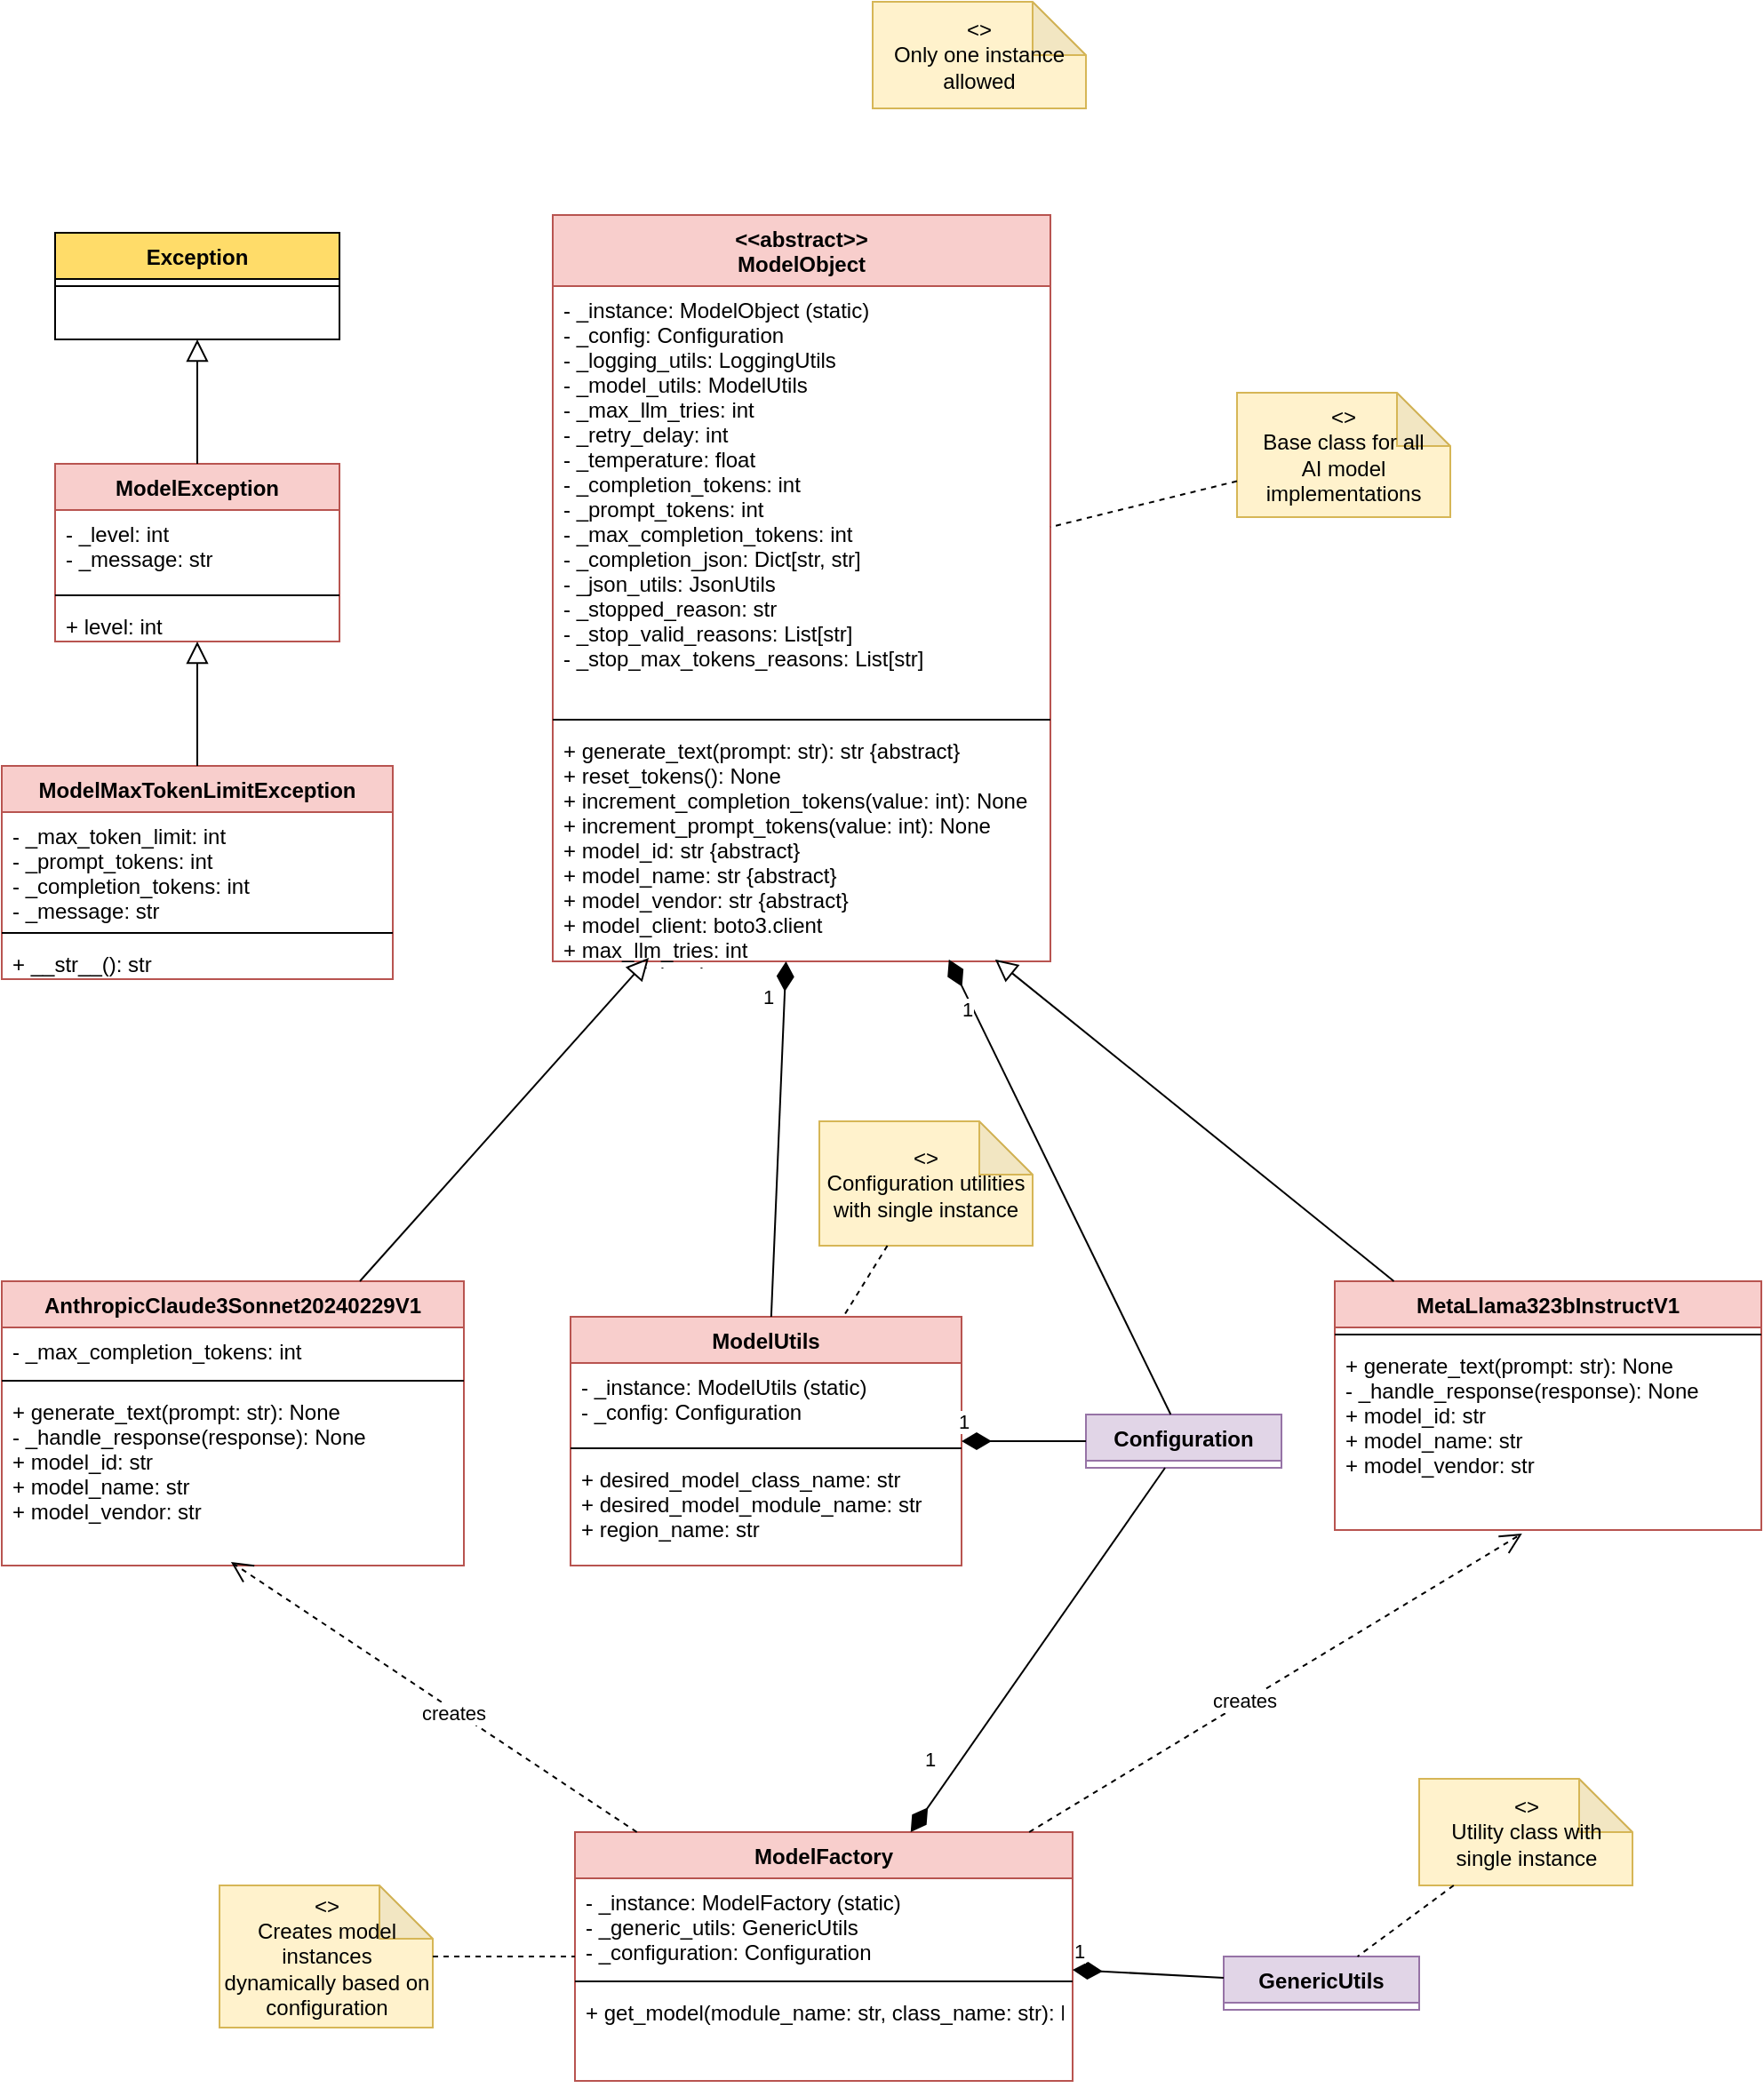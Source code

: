 <mxfile version="27.0.5">
  <diagram id="C5RBs43oDa-KdzZeNtuy" name="Page-1">
    <mxGraphModel dx="1018" dy="691" grid="1" gridSize="10" guides="1" tooltips="1" connect="1" arrows="1" fold="1" page="1" pageScale="1" pageWidth="1200" pageHeight="1600" math="0" shadow="0">
      <root>
        <mxCell id="WIyWlLk6GJQsqaUBKTNV-0" />
        <mxCell id="WIyWlLk6GJQsqaUBKTNV-1" parent="WIyWlLk6GJQsqaUBKTNV-0" />
        <mxCell id="Exception-1" value="Exception" style="swimlane;fontStyle=1;align=center;verticalAlign=top;childLayout=stackLayout;horizontal=1;startSize=26;horizontalStack=0;resizeParent=1;resizeLast=0;collapsible=1;marginBottom=0;rounded=0;shadow=0;strokeWidth=1;fillColor=#FFDC69;" parent="WIyWlLk6GJQsqaUBKTNV-1" vertex="1">
          <mxGeometry x="50" y="260" width="160" height="60" as="geometry" />
        </mxCell>
        <mxCell id="Exception-2" value="" style="line;html=1;strokeWidth=1;align=left;verticalAlign=middle;spacingTop=-1;spacingLeft=3;spacingRight=3;rotatable=0;labelPosition=right;points=[];portConstraint=eastwest;" parent="Exception-1" vertex="1">
          <mxGeometry y="26" width="160" height="8" as="geometry" />
        </mxCell>
        <mxCell id="ModelException-1" value="ModelException" style="swimlane;fontStyle=1;align=center;verticalAlign=top;childLayout=stackLayout;horizontal=1;startSize=26;horizontalStack=0;resizeParent=1;resizeLast=0;collapsible=1;marginBottom=0;rounded=0;shadow=0;strokeWidth=1;fillColor=#f8cecc;strokeColor=#b85450;" parent="WIyWlLk6GJQsqaUBKTNV-1" vertex="1">
          <mxGeometry x="50" y="390" width="160" height="100" as="geometry" />
        </mxCell>
        <mxCell id="ModelException-2" value="- _level: int&#xa;- _message: str" style="text;align=left;verticalAlign=top;spacingLeft=4;spacingRight=4;overflow=hidden;rotatable=0;points=[[0,0.5],[1,0.5]];portConstraint=eastwest;" parent="ModelException-1" vertex="1">
          <mxGeometry y="26" width="160" height="44" as="geometry" />
        </mxCell>
        <mxCell id="ModelException-3" value="" style="line;html=1;strokeWidth=1;align=left;verticalAlign=middle;spacingTop=-1;spacingLeft=3;spacingRight=3;rotatable=0;labelPosition=right;points=[];portConstraint=eastwest;" parent="ModelException-1" vertex="1">
          <mxGeometry y="70" width="160" height="8" as="geometry" />
        </mxCell>
        <mxCell id="ModelException-4" value="+ level: int" style="text;align=left;verticalAlign=top;spacingLeft=4;spacingRight=4;overflow=hidden;rotatable=0;points=[[0,0.5],[1,0.5]];portConstraint=eastwest;" parent="ModelException-1" vertex="1">
          <mxGeometry y="78" width="160" height="22" as="geometry" />
        </mxCell>
        <mxCell id="TokenException-1" value="ModelMaxTokenLimitException" style="swimlane;fontStyle=1;align=center;verticalAlign=top;childLayout=stackLayout;horizontal=1;startSize=26;horizontalStack=0;resizeParent=1;resizeLast=0;collapsible=1;marginBottom=0;rounded=0;shadow=0;strokeWidth=1;fillColor=#f8cecc;strokeColor=#b85450;" parent="WIyWlLk6GJQsqaUBKTNV-1" vertex="1">
          <mxGeometry x="20" y="560" width="220" height="120" as="geometry" />
        </mxCell>
        <mxCell id="TokenException-2" value="- _max_token_limit: int&#xa;- _prompt_tokens: int&#xa;- _completion_tokens: int&#xa;- _message: str" style="text;align=left;verticalAlign=top;spacingLeft=4;spacingRight=4;overflow=hidden;rotatable=0;points=[[0,0.5],[1,0.5]];portConstraint=eastwest;" parent="TokenException-1" vertex="1">
          <mxGeometry y="26" width="220" height="64" as="geometry" />
        </mxCell>
        <mxCell id="TokenException-3" value="" style="line;html=1;strokeWidth=1;align=left;verticalAlign=middle;spacingTop=-1;spacingLeft=3;spacingRight=3;rotatable=0;labelPosition=right;points=[];portConstraint=eastwest;" parent="TokenException-1" vertex="1">
          <mxGeometry y="90" width="220" height="8" as="geometry" />
        </mxCell>
        <mxCell id="TokenException-4" value="+ __str__(): str" style="text;align=left;verticalAlign=top;spacingLeft=4;spacingRight=4;overflow=hidden;rotatable=0;points=[[0,0.5],[1,0.5]];portConstraint=eastwest;" parent="TokenException-1" vertex="1">
          <mxGeometry y="98" width="220" height="22" as="geometry" />
        </mxCell>
        <mxCell id="Config-1" value="Configuration" style="swimlane;fontStyle=1;align=center;verticalAlign=top;childLayout=stackLayout;horizontal=1;startSize=26;horizontalStack=0;resizeParent=1;resizeLast=0;collapsible=1;marginBottom=0;rounded=0;shadow=0;strokeWidth=1;fillColor=#e1d5e7;strokeColor=#9673a6;" parent="WIyWlLk6GJQsqaUBKTNV-1" vertex="1" collapsed="1">
          <mxGeometry x="630" y="925" width="110" height="30" as="geometry">
            <mxRectangle x="650" y="90" width="180" height="120" as="alternateBounds" />
          </mxGeometry>
        </mxCell>
        <mxCell id="Config-2" value="" style="line;html=1;strokeWidth=1;align=left;verticalAlign=middle;spacingTop=-1;spacingLeft=3;spacingRight=3;rotatable=0;labelPosition=right;points=[];portConstraint=eastwest;" parent="Config-1" vertex="1">
          <mxGeometry y="26" width="180" height="8" as="geometry" />
        </mxCell>
        <mxCell id="Config-3" value="+ str_value(key, default): str&#xa;+ int_value(key, min, max, default): int&#xa;+ float_value(key, min, max, default): float&#xa;+ list_value(key, default): List" style="text;align=left;verticalAlign=top;spacingLeft=4;spacingRight=4;overflow=hidden;rotatable=0;points=[[0,0.5],[1,0.5]];portConstraint=eastwest;" parent="Config-1" vertex="1">
          <mxGeometry y="34" width="180" height="86" as="geometry" />
        </mxCell>
        <mxCell id="ModelUtils-1" value="ModelUtils" style="swimlane;fontStyle=1;align=center;verticalAlign=top;childLayout=stackLayout;horizontal=1;startSize=26;horizontalStack=0;resizeParent=1;resizeLast=0;collapsible=1;marginBottom=0;rounded=0;shadow=0;strokeWidth=1;fillColor=#f8cecc;strokeColor=#b85450;" parent="WIyWlLk6GJQsqaUBKTNV-1" vertex="1">
          <mxGeometry x="340" y="870" width="220" height="140" as="geometry" />
        </mxCell>
        <mxCell id="ModelUtils-2" value="- _instance: ModelUtils (static)&#xa;- _config: Configuration" style="text;align=left;verticalAlign=top;spacingLeft=4;spacingRight=4;overflow=hidden;rotatable=0;points=[[0,0.5],[1,0.5]];portConstraint=eastwest;" parent="ModelUtils-1" vertex="1">
          <mxGeometry y="26" width="220" height="44" as="geometry" />
        </mxCell>
        <mxCell id="ModelUtils-3" value="" style="line;html=1;strokeWidth=1;align=left;verticalAlign=middle;spacingTop=-1;spacingLeft=3;spacingRight=3;rotatable=0;labelPosition=right;points=[];portConstraint=eastwest;" parent="ModelUtils-1" vertex="1">
          <mxGeometry y="70" width="220" height="8" as="geometry" />
        </mxCell>
        <mxCell id="ModelUtils-4" value="+ desired_model_class_name: str&#xa;+ desired_model_module_name: str&#xa;+ region_name: str" style="text;align=left;verticalAlign=top;spacingLeft=4;spacingRight=4;overflow=hidden;rotatable=0;points=[[0,0.5],[1,0.5]];portConstraint=eastwest;" parent="ModelUtils-1" vertex="1">
          <mxGeometry y="78" width="220" height="62" as="geometry" />
        </mxCell>
        <mxCell id="ModelObject-1" value="&lt;&lt;abstract&gt;&gt;&#xa;ModelObject" style="swimlane;fontStyle=1;align=center;verticalAlign=top;childLayout=stackLayout;horizontal=1;startSize=40;horizontalStack=0;resizeParent=1;resizeLast=0;collapsible=1;marginBottom=0;rounded=0;shadow=0;strokeWidth=1;fillColor=#f8cecc;strokeColor=#b85450;" parent="WIyWlLk6GJQsqaUBKTNV-1" vertex="1">
          <mxGeometry x="330" y="250" width="280" height="420" as="geometry" />
        </mxCell>
        <mxCell id="ModelObject-2" value="- _instance: ModelObject (static)&#xa;- _config: Configuration&#xa;- _logging_utils: LoggingUtils&#xa;- _model_utils: ModelUtils&#xa;- _max_llm_tries: int&#xa;- _retry_delay: int&#xa;- _temperature: float&#xa;- _completion_tokens: int&#xa;- _prompt_tokens: int&#xa;- _max_completion_tokens: int&#xa;- _completion_json: Dict[str, str]&#xa;- _json_utils: JsonUtils&#xa;- _stopped_reason: str&#xa;- _stop_valid_reasons: List[str]&#xa;- _stop_max_tokens_reasons: List[str]" style="text;align=left;verticalAlign=top;spacingLeft=4;spacingRight=4;overflow=hidden;rotatable=0;points=[[0,0.5],[1,0.5]];portConstraint=eastwest;" parent="ModelObject-1" vertex="1">
          <mxGeometry y="40" width="280" height="240" as="geometry" />
        </mxCell>
        <mxCell id="ModelObject-3" value="" style="line;html=1;strokeWidth=1;align=left;verticalAlign=middle;spacingTop=-1;spacingLeft=3;spacingRight=3;rotatable=0;labelPosition=right;points=[];portConstraint=eastwest;" parent="ModelObject-1" vertex="1">
          <mxGeometry y="280" width="280" height="8" as="geometry" />
        </mxCell>
        <mxCell id="ModelObject-4" value="+ generate_text(prompt: str): str {abstract}&#xa;+ reset_tokens(): None&#xa;+ increment_completion_tokens(value: int): None&#xa;+ increment_prompt_tokens(value: int): None&#xa;+ model_id: str {abstract}&#xa;+ model_name: str {abstract}&#xa;+ model_vendor: str {abstract}&#xa;+ model_client: boto3.client&#xa;+ max_llm_tries: int&#xa;+ retry_delay: int&#xa;+ temperature: float&#xa;+ completion_tokens: int&#xa;+ prompt_tokens: int&#xa;+ max_completion_tokens: int&#xa;+ stop_valid_reasons: List[str]&#xa;+ stopped_reason: str&#xa;+ completion_json: Dict[str, str]" style="text;align=left;verticalAlign=top;spacingLeft=4;spacingRight=4;overflow=hidden;rotatable=0;points=[[0,0.5],[1,0.5]];portConstraint=eastwest;" parent="ModelObject-1" vertex="1">
          <mxGeometry y="288" width="280" height="132" as="geometry" />
        </mxCell>
        <mxCell id="ModelFactory-1" value="ModelFactory" style="swimlane;fontStyle=1;align=center;verticalAlign=top;childLayout=stackLayout;horizontal=1;startSize=26;horizontalStack=0;resizeParent=1;resizeLast=0;collapsible=1;marginBottom=0;rounded=0;shadow=0;strokeWidth=1;fillColor=#f8cecc;strokeColor=#b85450;" parent="WIyWlLk6GJQsqaUBKTNV-1" vertex="1">
          <mxGeometry x="342.5" y="1160" width="280" height="140" as="geometry" />
        </mxCell>
        <mxCell id="ModelFactory-2" value="- _instance: ModelFactory (static)&#xa;- _generic_utils: GenericUtils&#xa;- _configuration: Configuration" style="text;align=left;verticalAlign=top;spacingLeft=4;spacingRight=4;overflow=hidden;rotatable=0;points=[[0,0.5],[1,0.5]];portConstraint=eastwest;" parent="ModelFactory-1" vertex="1">
          <mxGeometry y="26" width="280" height="54" as="geometry" />
        </mxCell>
        <mxCell id="ModelFactory-3" value="" style="line;html=1;strokeWidth=1;align=left;verticalAlign=middle;spacingTop=-1;spacingLeft=3;spacingRight=3;rotatable=0;labelPosition=right;points=[];portConstraint=eastwest;" parent="ModelFactory-1" vertex="1">
          <mxGeometry y="80" width="280" height="8" as="geometry" />
        </mxCell>
        <mxCell id="ModelFactory-4" value="+ get_model(module_name: str, class_name: str): ModelObject" style="text;align=left;verticalAlign=top;spacingLeft=4;spacingRight=4;overflow=hidden;rotatable=0;points=[[0,0.5],[1,0.5]];portConstraint=eastwest;" parent="ModelFactory-1" vertex="1">
          <mxGeometry y="88" width="280" height="52" as="geometry" />
        </mxCell>
        <mxCell id="GenericUtils-1" value="GenericUtils" style="swimlane;fontStyle=1;align=center;verticalAlign=top;childLayout=stackLayout;horizontal=1;startSize=26;horizontalStack=0;resizeParent=1;resizeLast=0;collapsible=1;marginBottom=0;rounded=0;shadow=0;strokeWidth=1;fillColor=#e1d5e7;strokeColor=#9673a6;" parent="WIyWlLk6GJQsqaUBKTNV-1" vertex="1" collapsed="1">
          <mxGeometry x="707.5" y="1230" width="110" height="30" as="geometry">
            <mxRectangle x="715" y="1180" width="280" height="120" as="alternateBounds" />
          </mxGeometry>
        </mxCell>
        <mxCell id="GenericUtils-2" value="- _instance: GenericUtils (static)" style="text;align=left;verticalAlign=top;spacingLeft=4;spacingRight=4;overflow=hidden;rotatable=0;points=[[0,0.5],[1,0.5]];portConstraint=eastwest;" parent="GenericUtils-1" vertex="1">
          <mxGeometry y="26" width="280" height="26" as="geometry" />
        </mxCell>
        <mxCell id="GenericUtils-3" value="" style="line;html=1;strokeWidth=1;align=left;verticalAlign=middle;spacingTop=-1;spacingLeft=3;spacingRight=3;rotatable=0;labelPosition=right;points=[];portConstraint=eastwest;" parent="GenericUtils-1" vertex="1">
          <mxGeometry y="52" width="280" height="8" as="geometry" />
        </mxCell>
        <mxCell id="GenericUtils-4" value="+ load_class(module_name: str, class_name: str, package_name: str): object" style="text;align=left;verticalAlign=top;spacingLeft=4;spacingRight=4;overflow=hidden;rotatable=0;points=[[0,0.5],[1,0.5]];portConstraint=eastwest;" parent="GenericUtils-1" vertex="1">
          <mxGeometry y="60" width="280" height="60" as="geometry" />
        </mxCell>
        <mxCell id="Anthropic-1" value="AnthropicClaude3Sonnet20240229V1" style="swimlane;fontStyle=1;align=center;verticalAlign=top;childLayout=stackLayout;horizontal=1;startSize=26;horizontalStack=0;resizeParent=1;resizeLast=0;collapsible=1;marginBottom=0;rounded=0;shadow=0;strokeWidth=1;fillColor=#f8cecc;strokeColor=#b85450;" parent="WIyWlLk6GJQsqaUBKTNV-1" vertex="1">
          <mxGeometry x="20" y="850" width="260" height="160" as="geometry" />
        </mxCell>
        <mxCell id="Anthropic-2" value="- _max_completion_tokens: int" style="text;align=left;verticalAlign=top;spacingLeft=4;spacingRight=4;overflow=hidden;rotatable=0;points=[[0,0.5],[1,0.5]];portConstraint=eastwest;" parent="Anthropic-1" vertex="1">
          <mxGeometry y="26" width="260" height="26" as="geometry" />
        </mxCell>
        <mxCell id="Anthropic-3" value="" style="line;html=1;strokeWidth=1;align=left;verticalAlign=middle;spacingTop=-1;spacingLeft=3;spacingRight=3;rotatable=0;labelPosition=right;points=[];portConstraint=eastwest;" parent="Anthropic-1" vertex="1">
          <mxGeometry y="52" width="260" height="8" as="geometry" />
        </mxCell>
        <mxCell id="Anthropic-4" value="+ generate_text(prompt: str): None&#xa;- _handle_response(response): None&#xa;+ model_id: str&#xa;+ model_name: str&#xa;+ model_vendor: str" style="text;align=left;verticalAlign=top;spacingLeft=4;spacingRight=4;overflow=hidden;rotatable=0;points=[[0,0.5],[1,0.5]];portConstraint=eastwest;" parent="Anthropic-1" vertex="1">
          <mxGeometry y="60" width="260" height="100" as="geometry" />
        </mxCell>
        <mxCell id="Meta-1" value="MetaLlama323bInstructV1" style="swimlane;fontStyle=1;align=center;verticalAlign=top;childLayout=stackLayout;horizontal=1;startSize=26;horizontalStack=0;resizeParent=1;resizeLast=0;collapsible=1;marginBottom=0;rounded=0;shadow=0;strokeWidth=1;fillColor=#f8cecc;strokeColor=#b85450;" parent="WIyWlLk6GJQsqaUBKTNV-1" vertex="1">
          <mxGeometry x="770" y="850" width="240" height="140" as="geometry" />
        </mxCell>
        <mxCell id="Meta-2" value="" style="line;html=1;strokeWidth=1;align=left;verticalAlign=middle;spacingTop=-1;spacingLeft=3;spacingRight=3;rotatable=0;labelPosition=right;points=[];portConstraint=eastwest;" parent="Meta-1" vertex="1">
          <mxGeometry y="26" width="240" height="8" as="geometry" />
        </mxCell>
        <mxCell id="Meta-3" value="+ generate_text(prompt: str): None&#xa;- _handle_response(response): None&#xa;+ model_id: str&#xa;+ model_name: str&#xa;+ model_vendor: str" style="text;align=left;verticalAlign=top;spacingLeft=4;spacingRight=4;overflow=hidden;rotatable=0;points=[[0,0.5],[1,0.5]];portConstraint=eastwest;" parent="Meta-1" vertex="1">
          <mxGeometry y="34" width="240" height="106" as="geometry" />
        </mxCell>
        <mxCell id="inherit1" value="" style="endArrow=block;endSize=10;endFill=0;shadow=0;strokeWidth=1;rounded=0;" parent="WIyWlLk6GJQsqaUBKTNV-1" source="ModelException-1" target="Exception-1" edge="1">
          <mxGeometry width="160" relative="1" as="geometry">
            <mxPoint x="130" y="380" as="sourcePoint" />
            <mxPoint x="130" y="330" as="targetPoint" />
          </mxGeometry>
        </mxCell>
        <mxCell id="inherit2" value="" style="endArrow=block;endSize=10;endFill=0;shadow=0;strokeWidth=1;rounded=0;" parent="WIyWlLk6GJQsqaUBKTNV-1" source="TokenException-1" target="ModelException-1" edge="1">
          <mxGeometry width="160" relative="1" as="geometry">
            <mxPoint x="130" y="550" as="sourcePoint" />
            <mxPoint x="130" y="500" as="targetPoint" />
          </mxGeometry>
        </mxCell>
        <mxCell id="inherit3" value="" style="endArrow=block;endSize=10;endFill=0;shadow=0;strokeWidth=1;rounded=0;entryX=0.193;entryY=0.985;entryDx=0;entryDy=0;entryPerimeter=0;" parent="WIyWlLk6GJQsqaUBKTNV-1" source="Anthropic-1" target="ModelObject-4" edge="1">
          <mxGeometry width="160" relative="1" as="geometry">
            <mxPoint x="590" y="780" as="sourcePoint" />
            <mxPoint x="240" y="720" as="targetPoint" />
          </mxGeometry>
        </mxCell>
        <mxCell id="inherit4" value="" style="endArrow=block;endSize=10;endFill=0;shadow=0;strokeWidth=1;rounded=0;entryX=0.889;entryY=0.992;entryDx=0;entryDy=0;entryPerimeter=0;" parent="WIyWlLk6GJQsqaUBKTNV-1" source="Meta-1" target="ModelObject-4" edge="1">
          <mxGeometry width="160" relative="1" as="geometry">
            <mxPoint x="910" y="780" as="sourcePoint" />
            <mxPoint x="380" y="720" as="targetPoint" />
          </mxGeometry>
        </mxCell>
        <mxCell id="comp1" value="" style="endArrow=none;endSize=12;endFill=0;shadow=0;strokeWidth=1;rounded=0;startFill=1;startArrow=diamondThin;startSize=14;exitX=0.796;exitY=0.992;exitDx=0;exitDy=0;exitPerimeter=0;" parent="WIyWlLk6GJQsqaUBKTNV-1" source="ModelObject-4" target="Config-1" edge="1">
          <mxGeometry width="160" relative="1" as="geometry">
            <mxPoint x="380" y="440" as="sourcePoint" />
            <mxPoint x="650" y="190" as="targetPoint" />
          </mxGeometry>
        </mxCell>
        <mxCell id="comp1-label" value="1" style="edgeLabel;html=1;align=center;verticalAlign=middle;resizable=0;points=[];" parent="comp1" vertex="1" connectable="0">
          <mxGeometry x="-0.7" y="1" relative="1" as="geometry">
            <mxPoint x="-10" y="-10" as="offset" />
          </mxGeometry>
        </mxCell>
        <mxCell id="comp2" value="" style="endArrow=none;endSize=12;endFill=0;shadow=0;strokeWidth=1;rounded=0;startFill=1;startArrow=diamondThin;startSize=14;" parent="WIyWlLk6GJQsqaUBKTNV-1" source="ModelObject-1" target="ModelUtils-1" edge="1">
          <mxGeometry width="160" relative="1" as="geometry">
            <mxPoint x="380" y="390" as="sourcePoint" />
            <mxPoint x="510" y="230" as="targetPoint" />
          </mxGeometry>
        </mxCell>
        <mxCell id="comp2-label" value="1" style="edgeLabel;html=1;align=center;verticalAlign=middle;resizable=0;points=[];" parent="comp2" vertex="1" connectable="0">
          <mxGeometry x="-0.7" y="1" relative="1" as="geometry">
            <mxPoint x="-10" y="-10" as="offset" />
          </mxGeometry>
        </mxCell>
        <mxCell id="comp3" value="" style="endArrow=none;endSize=12;endFill=0;shadow=0;strokeWidth=1;rounded=0;startFill=1;startArrow=diamondThin;startSize=14;" parent="WIyWlLk6GJQsqaUBKTNV-1" source="ModelFactory-1" target="Config-1" edge="1">
          <mxGeometry width="160" relative="1" as="geometry">
            <mxPoint x="380" y="-40" as="sourcePoint" />
            <mxPoint x="650" y="120" as="targetPoint" />
          </mxGeometry>
        </mxCell>
        <mxCell id="comp3-label" value="1" style="edgeLabel;html=1;align=center;verticalAlign=middle;resizable=0;points=[];" parent="comp3" vertex="1" connectable="0">
          <mxGeometry x="-0.7" y="1" relative="1" as="geometry">
            <mxPoint x="-10" y="-10" as="offset" />
          </mxGeometry>
        </mxCell>
        <mxCell id="comp4" value="" style="endArrow=none;endSize=12;endFill=0;shadow=0;strokeWidth=1;rounded=0;startFill=1;startArrow=diamondThin;startSize=14;" parent="WIyWlLk6GJQsqaUBKTNV-1" source="ModelFactory-1" target="GenericUtils-1" edge="1">
          <mxGeometry width="160" relative="1" as="geometry">
            <mxPoint x="240" y="-120" as="sourcePoint" />
            <mxPoint x="240" y="-280" as="targetPoint" />
          </mxGeometry>
        </mxCell>
        <mxCell id="comp4-label" value="1" style="edgeLabel;html=1;align=center;verticalAlign=middle;resizable=0;points=[];" parent="comp4" vertex="1" connectable="0">
          <mxGeometry x="-0.7" y="1" relative="1" as="geometry">
            <mxPoint x="-10" y="-10" as="offset" />
          </mxGeometry>
        </mxCell>
        <mxCell id="comp5" value="" style="endArrow=none;endSize=12;endFill=0;shadow=0;strokeWidth=1;rounded=0;startFill=1;startArrow=diamondThin;startSize=14;" parent="WIyWlLk6GJQsqaUBKTNV-1" source="ModelUtils-1" target="Config-1" edge="1">
          <mxGeometry width="160" relative="1" as="geometry">
            <mxPoint x="620" y="150" as="sourcePoint" />
            <mxPoint x="650" y="150" as="targetPoint" />
          </mxGeometry>
        </mxCell>
        <mxCell id="comp5-label" value="1" style="edgeLabel;html=1;align=center;verticalAlign=middle;resizable=0;points=[];" parent="comp5" vertex="1" connectable="0">
          <mxGeometry x="-0.7" y="1" relative="1" as="geometry">
            <mxPoint x="-10" y="-10" as="offset" />
          </mxGeometry>
        </mxCell>
        <mxCell id="creates1" value="" style="endArrow=open;endSize=10;endFill=0;shadow=0;strokeWidth=1;rounded=0;dashed=1;entryX=0.496;entryY=0.98;entryDx=0;entryDy=0;entryPerimeter=0;" parent="WIyWlLk6GJQsqaUBKTNV-1" source="ModelFactory-1" target="Anthropic-4" edge="1">
          <mxGeometry width="160" relative="1" as="geometry">
            <mxPoint x="240" y="30" as="sourcePoint" />
            <mxPoint x="240" y="280" as="targetPoint" />
          </mxGeometry>
        </mxCell>
        <mxCell id="creates1-label" value="creates" style="edgeLabel;html=1;align=center;verticalAlign=middle;resizable=0;points=[];" parent="creates1" vertex="1" connectable="0">
          <mxGeometry x="-0.1" y="1" relative="1" as="geometry">
            <mxPoint as="offset" />
          </mxGeometry>
        </mxCell>
        <mxCell id="comment1" value="&lt;&lt;Singleton Pattern&gt;&gt;&#xa;Only one instance allowed" style="shape=note;whiteSpace=wrap;html=1;backgroundOutline=1;darkOpacity=0.05;fillColor=#fff2cc;strokeColor=#d6b656;" parent="WIyWlLk6GJQsqaUBKTNV-1" vertex="1">
          <mxGeometry x="510" y="130" width="120" height="60" as="geometry" />
        </mxCell>
        <mxCell id="comment2" value="&lt;&lt;Factory Pattern&gt;&gt;&#xa;Creates model instances&#xa;dynamically based on&#xa;configuration" style="shape=note;whiteSpace=wrap;html=1;backgroundOutline=1;darkOpacity=0.05;fillColor=#fff2cc;strokeColor=#d6b656;" parent="WIyWlLk6GJQsqaUBKTNV-1" vertex="1">
          <mxGeometry x="142.5" y="1190" width="120" height="80" as="geometry" />
        </mxCell>
        <mxCell id="comment3" value="&lt;&lt;Singleton Pattern&gt;&gt;&#xa;Utility class with&#xa;single instance" style="shape=note;whiteSpace=wrap;html=1;backgroundOutline=1;darkOpacity=0.05;fillColor=#fff2cc;strokeColor=#d6b656;" parent="WIyWlLk6GJQsqaUBKTNV-1" vertex="1">
          <mxGeometry x="817.5" y="1130" width="120" height="60" as="geometry" />
        </mxCell>
        <mxCell id="comment4" value="&lt;&lt;Singleton Pattern&gt;&gt;&#xa;Base class for all&#xa;AI model implementations" style="shape=note;whiteSpace=wrap;html=1;backgroundOutline=1;darkOpacity=0.05;fillColor=#fff2cc;strokeColor=#d6b656;" parent="WIyWlLk6GJQsqaUBKTNV-1" vertex="1">
          <mxGeometry x="715" y="350" width="120" height="70" as="geometry" />
        </mxCell>
        <mxCell id="comment5" value="&lt;&lt;Singleton Pattern&gt;&gt;&#xa;Configuration utilities&#xa;with single instance" style="shape=note;whiteSpace=wrap;html=1;backgroundOutline=1;darkOpacity=0.05;fillColor=#fff2cc;strokeColor=#d6b656;" parent="WIyWlLk6GJQsqaUBKTNV-1" vertex="1">
          <mxGeometry x="480" y="760" width="120" height="70" as="geometry" />
        </mxCell>
        <mxCell id="comment-line1" value="" style="endArrow=none;dashed=1;html=1;rounded=0;" parent="WIyWlLk6GJQsqaUBKTNV-1" source="comment2" target="ModelFactory-1" edge="1">
          <mxGeometry width="50" height="50" relative="1" as="geometry">
            <mxPoint x="450" y="-160" as="sourcePoint" />
            <mxPoint x="380" y="-110" as="targetPoint" />
          </mxGeometry>
        </mxCell>
        <mxCell id="comment-line2" value="" style="endArrow=none;dashed=1;html=1;rounded=0;" parent="WIyWlLk6GJQsqaUBKTNV-1" source="comment3" target="GenericUtils-1" edge="1">
          <mxGeometry width="50" height="50" relative="1" as="geometry">
            <mxPoint x="450" y="-360" as="sourcePoint" />
            <mxPoint x="380" y="-350" as="targetPoint" />
          </mxGeometry>
        </mxCell>
        <mxCell id="comment-line3" value="" style="endArrow=none;dashed=1;html=1;rounded=0;" parent="WIyWlLk6GJQsqaUBKTNV-1" source="comment4" target="ModelObject-1" edge="1">
          <mxGeometry width="50" height="50" relative="1" as="geometry">
            <mxPoint x="450" y="340" as="sourcePoint" />
            <mxPoint x="380" y="390" as="targetPoint" />
          </mxGeometry>
        </mxCell>
        <mxCell id="comment-line4" value="" style="endArrow=none;dashed=1;html=1;rounded=0;" parent="WIyWlLk6GJQsqaUBKTNV-1" source="comment5" target="ModelUtils-1" edge="1">
          <mxGeometry width="50" height="50" relative="1" as="geometry">
            <mxPoint x="450" y="140" as="sourcePoint" />
            <mxPoint x="400" y="160" as="targetPoint" />
          </mxGeometry>
        </mxCell>
        <mxCell id="A_tRuxQe1-nUYLanss8K-2" style="rounded=0;orthogonalLoop=1;jettySize=auto;html=1;entryX=0.439;entryY=1.019;entryDx=0;entryDy=0;entryPerimeter=0;dashed=1;endArrow=open;endFill=0;endSize=10;" edge="1" parent="WIyWlLk6GJQsqaUBKTNV-1" source="ModelFactory-1" target="Meta-3">
          <mxGeometry relative="1" as="geometry" />
        </mxCell>
        <mxCell id="A_tRuxQe1-nUYLanss8K-3" value="creates" style="edgeLabel;html=1;align=center;verticalAlign=middle;resizable=0;points=[];" vertex="1" connectable="0" parent="A_tRuxQe1-nUYLanss8K-2">
          <mxGeometry x="-0.123" y="1" relative="1" as="geometry">
            <mxPoint as="offset" />
          </mxGeometry>
        </mxCell>
      </root>
    </mxGraphModel>
  </diagram>
</mxfile>
